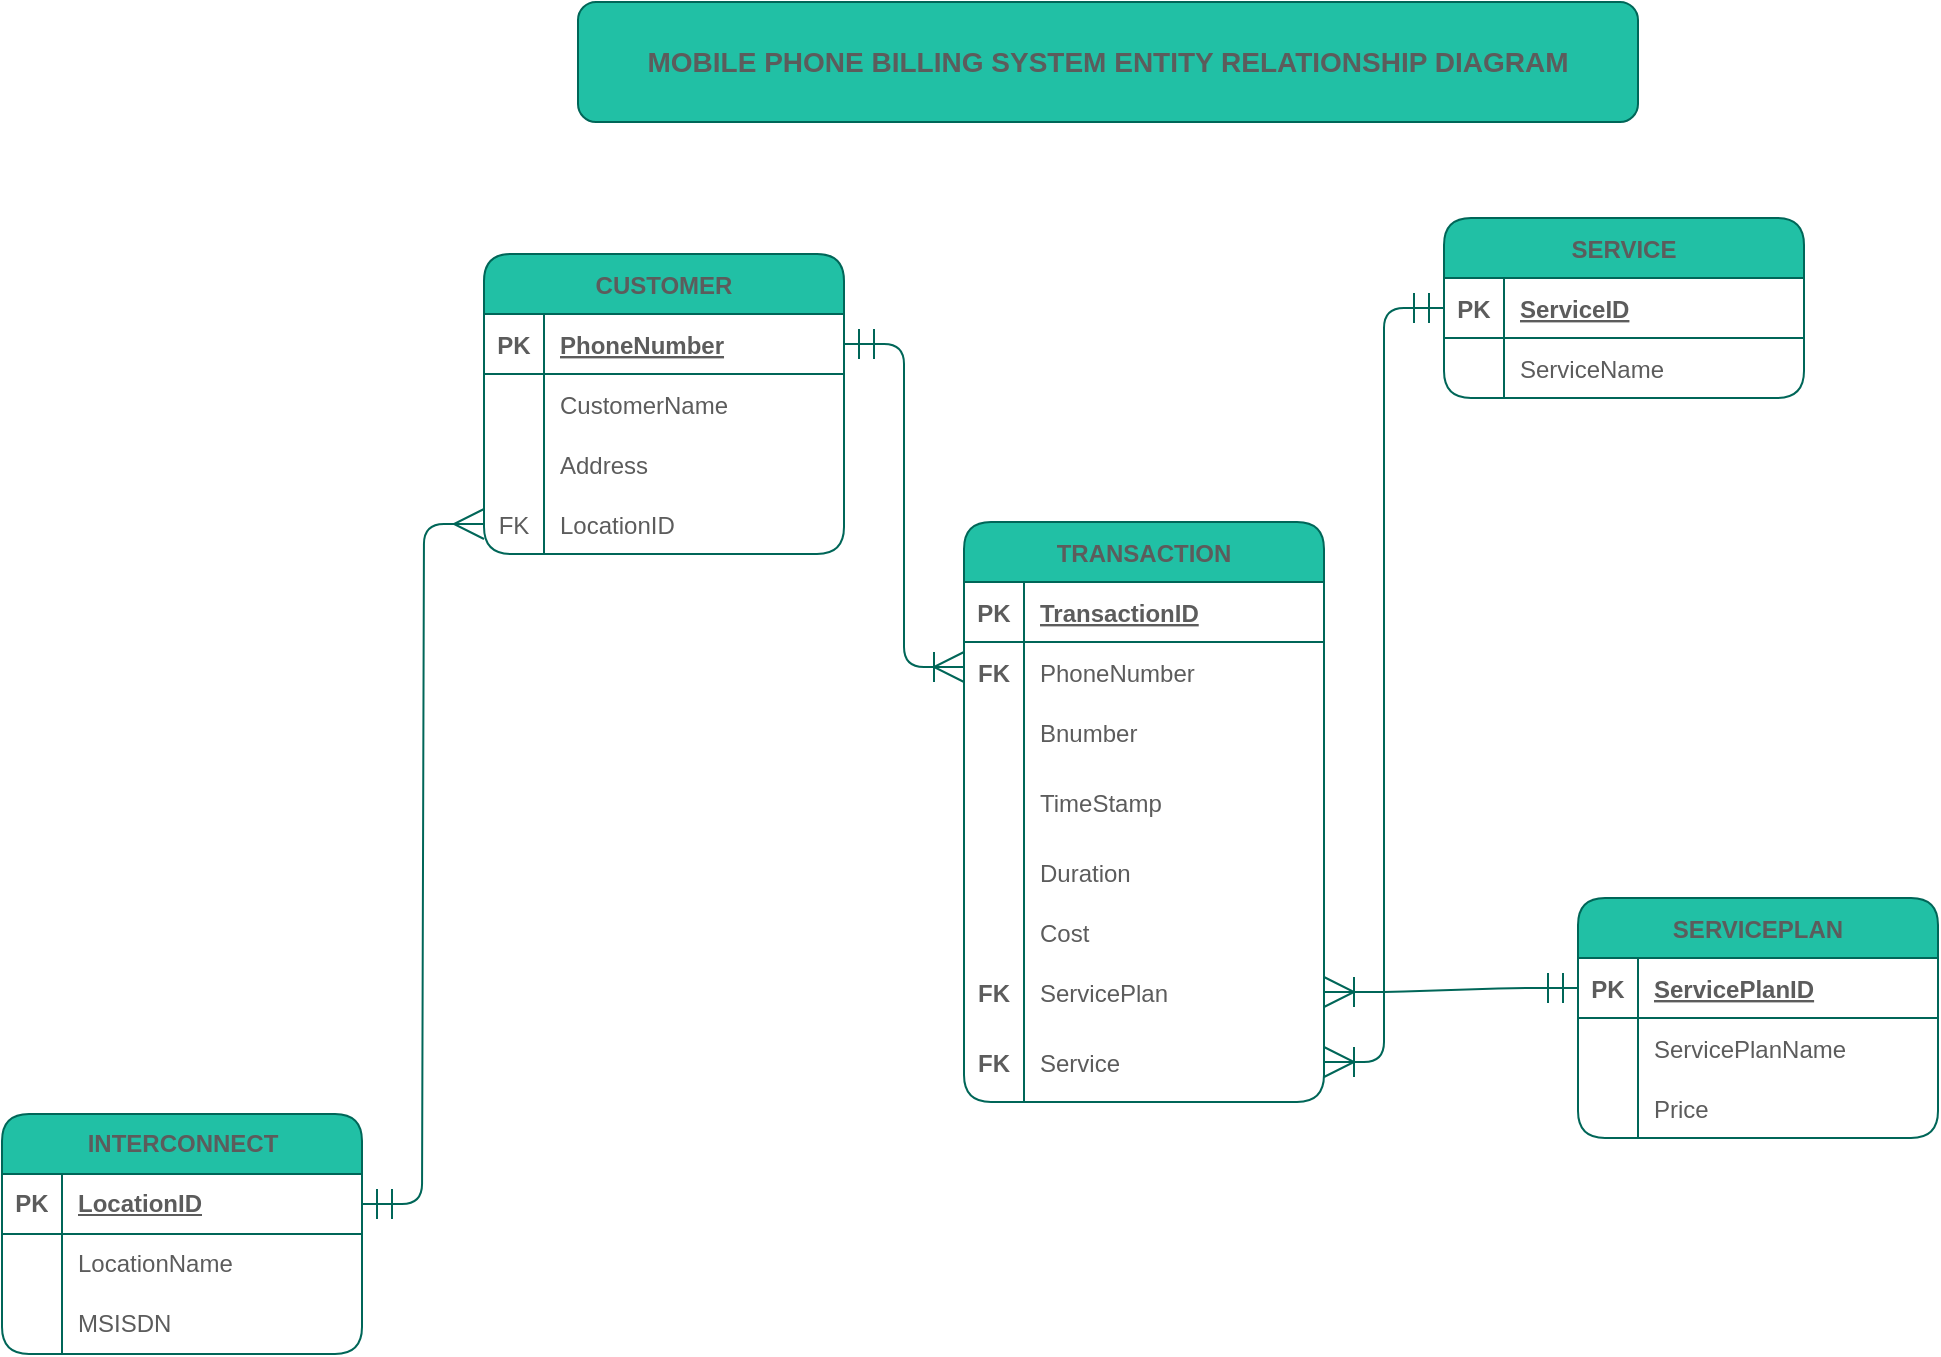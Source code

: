 <mxfile version="21.0.6" type="device"><diagram name="Page-1" id="w6PhxjQb2OpsFZM4Bt66"><mxGraphModel dx="1434" dy="707" grid="0" gridSize="10" guides="1" tooltips="1" connect="1" arrows="1" fold="1" page="1" pageScale="1" pageWidth="1169" pageHeight="827" background="none" math="0" shadow="0"><root><mxCell id="0"/><mxCell id="1" parent="0"/><mxCell id="4Uz60jRoDxkBStfQ8SY5-14" value="CUSTOMER" style="shape=table;startSize=30;container=1;collapsible=1;childLayout=tableLayout;fixedRows=1;rowLines=0;fontStyle=1;align=center;resizeLast=1;fillColor=#21C0A5;strokeColor=#006658;labelBackgroundColor=none;fontColor=#5C5C5C;rounded=1;" parent="1" vertex="1"><mxGeometry x="289" y="143" width="180" height="150" as="geometry"/></mxCell><mxCell id="4Uz60jRoDxkBStfQ8SY5-15" value="" style="shape=tableRow;horizontal=0;startSize=0;swimlaneHead=0;swimlaneBody=0;fillColor=none;collapsible=0;dropTarget=0;points=[[0,0.5],[1,0.5]];portConstraint=eastwest;top=0;left=0;right=0;bottom=1;labelBackgroundColor=none;strokeColor=#006658;fontColor=#5C5C5C;rounded=1;" parent="4Uz60jRoDxkBStfQ8SY5-14" vertex="1"><mxGeometry y="30" width="180" height="30" as="geometry"/></mxCell><mxCell id="4Uz60jRoDxkBStfQ8SY5-16" value="PK" style="shape=partialRectangle;connectable=0;fillColor=none;top=0;left=0;bottom=0;right=0;fontStyle=1;overflow=hidden;labelBackgroundColor=none;strokeColor=#006658;fontColor=#5C5C5C;rounded=1;" parent="4Uz60jRoDxkBStfQ8SY5-15" vertex="1"><mxGeometry width="30" height="30" as="geometry"><mxRectangle width="30" height="30" as="alternateBounds"/></mxGeometry></mxCell><mxCell id="4Uz60jRoDxkBStfQ8SY5-17" value="PhoneNumber" style="shape=partialRectangle;connectable=0;fillColor=none;top=0;left=0;bottom=0;right=0;align=left;spacingLeft=6;fontStyle=5;overflow=hidden;labelBackgroundColor=none;strokeColor=#006658;fontColor=#5C5C5C;rounded=1;" parent="4Uz60jRoDxkBStfQ8SY5-15" vertex="1"><mxGeometry x="30" width="150" height="30" as="geometry"><mxRectangle width="150" height="30" as="alternateBounds"/></mxGeometry></mxCell><mxCell id="4Uz60jRoDxkBStfQ8SY5-18" value="" style="shape=tableRow;horizontal=0;startSize=0;swimlaneHead=0;swimlaneBody=0;fillColor=none;collapsible=0;dropTarget=0;points=[[0,0.5],[1,0.5]];portConstraint=eastwest;top=0;left=0;right=0;bottom=0;labelBackgroundColor=none;strokeColor=#006658;fontColor=#5C5C5C;rounded=1;" parent="4Uz60jRoDxkBStfQ8SY5-14" vertex="1"><mxGeometry y="60" width="180" height="30" as="geometry"/></mxCell><mxCell id="4Uz60jRoDxkBStfQ8SY5-19" value="" style="shape=partialRectangle;connectable=0;fillColor=none;top=0;left=0;bottom=0;right=0;editable=1;overflow=hidden;labelBackgroundColor=none;strokeColor=#006658;fontColor=#5C5C5C;rounded=1;" parent="4Uz60jRoDxkBStfQ8SY5-18" vertex="1"><mxGeometry width="30" height="30" as="geometry"><mxRectangle width="30" height="30" as="alternateBounds"/></mxGeometry></mxCell><mxCell id="4Uz60jRoDxkBStfQ8SY5-20" value="CustomerName" style="shape=partialRectangle;connectable=0;fillColor=none;top=0;left=0;bottom=0;right=0;align=left;spacingLeft=6;overflow=hidden;labelBackgroundColor=none;strokeColor=#006658;fontColor=#5C5C5C;rounded=1;" parent="4Uz60jRoDxkBStfQ8SY5-18" vertex="1"><mxGeometry x="30" width="150" height="30" as="geometry"><mxRectangle width="150" height="30" as="alternateBounds"/></mxGeometry></mxCell><mxCell id="4Uz60jRoDxkBStfQ8SY5-21" value="" style="shape=tableRow;horizontal=0;startSize=0;swimlaneHead=0;swimlaneBody=0;fillColor=none;collapsible=0;dropTarget=0;points=[[0,0.5],[1,0.5]];portConstraint=eastwest;top=0;left=0;right=0;bottom=0;labelBackgroundColor=none;strokeColor=#006658;fontColor=#5C5C5C;rounded=1;" parent="4Uz60jRoDxkBStfQ8SY5-14" vertex="1"><mxGeometry y="90" width="180" height="30" as="geometry"/></mxCell><mxCell id="4Uz60jRoDxkBStfQ8SY5-22" value="" style="shape=partialRectangle;connectable=0;fillColor=none;top=0;left=0;bottom=0;right=0;editable=1;overflow=hidden;labelBackgroundColor=none;strokeColor=#006658;fontColor=#5C5C5C;rounded=1;" parent="4Uz60jRoDxkBStfQ8SY5-21" vertex="1"><mxGeometry width="30" height="30" as="geometry"><mxRectangle width="30" height="30" as="alternateBounds"/></mxGeometry></mxCell><mxCell id="4Uz60jRoDxkBStfQ8SY5-23" value="Address" style="shape=partialRectangle;connectable=0;fillColor=none;top=0;left=0;bottom=0;right=0;align=left;spacingLeft=6;overflow=hidden;labelBackgroundColor=none;strokeColor=#006658;fontColor=#5C5C5C;rounded=1;" parent="4Uz60jRoDxkBStfQ8SY5-21" vertex="1"><mxGeometry x="30" width="150" height="30" as="geometry"><mxRectangle width="150" height="30" as="alternateBounds"/></mxGeometry></mxCell><mxCell id="4Uz60jRoDxkBStfQ8SY5-24" value="" style="shape=tableRow;horizontal=0;startSize=0;swimlaneHead=0;swimlaneBody=0;fillColor=none;collapsible=0;dropTarget=0;points=[[0,0.5],[1,0.5]];portConstraint=eastwest;top=0;left=0;right=0;bottom=0;labelBackgroundColor=none;strokeColor=#006658;fontColor=#5C5C5C;rounded=1;" parent="4Uz60jRoDxkBStfQ8SY5-14" vertex="1"><mxGeometry y="120" width="180" height="30" as="geometry"/></mxCell><mxCell id="4Uz60jRoDxkBStfQ8SY5-25" value="FK" style="shape=partialRectangle;connectable=0;fillColor=none;top=0;left=0;bottom=0;right=0;editable=1;overflow=hidden;labelBackgroundColor=none;strokeColor=#006658;fontColor=#5C5C5C;rounded=1;" parent="4Uz60jRoDxkBStfQ8SY5-24" vertex="1"><mxGeometry width="30" height="30" as="geometry"><mxRectangle width="30" height="30" as="alternateBounds"/></mxGeometry></mxCell><mxCell id="4Uz60jRoDxkBStfQ8SY5-26" value="LocationID" style="shape=partialRectangle;connectable=0;fillColor=none;top=0;left=0;bottom=0;right=0;align=left;spacingLeft=6;overflow=hidden;labelBackgroundColor=none;strokeColor=#006658;fontColor=#5C5C5C;rounded=1;" parent="4Uz60jRoDxkBStfQ8SY5-24" vertex="1"><mxGeometry x="30" width="150" height="30" as="geometry"><mxRectangle width="150" height="30" as="alternateBounds"/></mxGeometry></mxCell><mxCell id="4Uz60jRoDxkBStfQ8SY5-27" value="TRANSACTION" style="shape=table;startSize=30;container=1;collapsible=1;childLayout=tableLayout;fixedRows=1;rowLines=0;fontStyle=1;align=center;resizeLast=1;fillColor=#21C0A5;strokeColor=#006658;labelBackgroundColor=none;fontColor=#5C5C5C;rounded=1;" parent="1" vertex="1"><mxGeometry x="529" y="277" width="180" height="290" as="geometry"/></mxCell><mxCell id="4Uz60jRoDxkBStfQ8SY5-28" value="" style="shape=tableRow;horizontal=0;startSize=0;swimlaneHead=0;swimlaneBody=0;fillColor=none;collapsible=0;dropTarget=0;points=[[0,0.5],[1,0.5]];portConstraint=eastwest;top=0;left=0;right=0;bottom=1;labelBackgroundColor=none;strokeColor=#006658;fontColor=#5C5C5C;rounded=1;" parent="4Uz60jRoDxkBStfQ8SY5-27" vertex="1"><mxGeometry y="30" width="180" height="30" as="geometry"/></mxCell><mxCell id="4Uz60jRoDxkBStfQ8SY5-29" value="PK" style="shape=partialRectangle;connectable=0;fillColor=none;top=0;left=0;bottom=0;right=0;fontStyle=1;overflow=hidden;labelBackgroundColor=none;strokeColor=#006658;fontColor=#5C5C5C;rounded=1;" parent="4Uz60jRoDxkBStfQ8SY5-28" vertex="1"><mxGeometry width="30" height="30" as="geometry"><mxRectangle width="30" height="30" as="alternateBounds"/></mxGeometry></mxCell><mxCell id="4Uz60jRoDxkBStfQ8SY5-30" value="TransactionID" style="shape=partialRectangle;connectable=0;fillColor=none;top=0;left=0;bottom=0;right=0;align=left;spacingLeft=6;fontStyle=5;overflow=hidden;labelBackgroundColor=none;strokeColor=#006658;fontColor=#5C5C5C;rounded=1;" parent="4Uz60jRoDxkBStfQ8SY5-28" vertex="1"><mxGeometry x="30" width="150" height="30" as="geometry"><mxRectangle width="150" height="30" as="alternateBounds"/></mxGeometry></mxCell><mxCell id="4Uz60jRoDxkBStfQ8SY5-31" value="" style="shape=tableRow;horizontal=0;startSize=0;swimlaneHead=0;swimlaneBody=0;fillColor=none;collapsible=0;dropTarget=0;points=[[0,0.5],[1,0.5]];portConstraint=eastwest;top=0;left=0;right=0;bottom=0;labelBackgroundColor=none;strokeColor=#006658;fontColor=#5C5C5C;rounded=1;" parent="4Uz60jRoDxkBStfQ8SY5-27" vertex="1"><mxGeometry y="60" width="180" height="30" as="geometry"/></mxCell><mxCell id="4Uz60jRoDxkBStfQ8SY5-32" value="FK" style="shape=partialRectangle;connectable=0;fillColor=none;top=0;left=0;bottom=0;right=0;editable=1;overflow=hidden;fontStyle=1;labelBackgroundColor=none;strokeColor=#006658;fontColor=#5C5C5C;rounded=1;" parent="4Uz60jRoDxkBStfQ8SY5-31" vertex="1"><mxGeometry width="30" height="30" as="geometry"><mxRectangle width="30" height="30" as="alternateBounds"/></mxGeometry></mxCell><mxCell id="4Uz60jRoDxkBStfQ8SY5-33" value="PhoneNumber" style="shape=partialRectangle;connectable=0;fillColor=none;top=0;left=0;bottom=0;right=0;align=left;spacingLeft=6;overflow=hidden;labelBackgroundColor=none;strokeColor=#006658;fontColor=#5C5C5C;rounded=1;" parent="4Uz60jRoDxkBStfQ8SY5-31" vertex="1"><mxGeometry x="30" width="150" height="30" as="geometry"><mxRectangle width="150" height="30" as="alternateBounds"/></mxGeometry></mxCell><mxCell id="4Uz60jRoDxkBStfQ8SY5-34" value="" style="shape=tableRow;horizontal=0;startSize=0;swimlaneHead=0;swimlaneBody=0;fillColor=none;collapsible=0;dropTarget=0;points=[[0,0.5],[1,0.5]];portConstraint=eastwest;top=0;left=0;right=0;bottom=0;labelBackgroundColor=none;strokeColor=#006658;fontColor=#5C5C5C;rounded=1;" parent="4Uz60jRoDxkBStfQ8SY5-27" vertex="1"><mxGeometry y="90" width="180" height="30" as="geometry"/></mxCell><mxCell id="4Uz60jRoDxkBStfQ8SY5-35" value="" style="shape=partialRectangle;connectable=0;fillColor=none;top=0;left=0;bottom=0;right=0;editable=1;overflow=hidden;labelBackgroundColor=none;strokeColor=#006658;fontColor=#5C5C5C;rounded=1;" parent="4Uz60jRoDxkBStfQ8SY5-34" vertex="1"><mxGeometry width="30" height="30" as="geometry"><mxRectangle width="30" height="30" as="alternateBounds"/></mxGeometry></mxCell><mxCell id="4Uz60jRoDxkBStfQ8SY5-36" value="Bnumber" style="shape=partialRectangle;connectable=0;fillColor=none;top=0;left=0;bottom=0;right=0;align=left;spacingLeft=6;overflow=hidden;labelBackgroundColor=none;strokeColor=#006658;fontColor=#5C5C5C;rounded=1;" parent="4Uz60jRoDxkBStfQ8SY5-34" vertex="1"><mxGeometry x="30" width="150" height="30" as="geometry"><mxRectangle width="150" height="30" as="alternateBounds"/></mxGeometry></mxCell><mxCell id="4Uz60jRoDxkBStfQ8SY5-37" value="" style="shape=tableRow;horizontal=0;startSize=0;swimlaneHead=0;swimlaneBody=0;fillColor=none;collapsible=0;dropTarget=0;points=[[0,0.5],[1,0.5]];portConstraint=eastwest;top=0;left=0;right=0;bottom=0;labelBackgroundColor=none;strokeColor=#006658;fontColor=#5C5C5C;rounded=1;" parent="4Uz60jRoDxkBStfQ8SY5-27" vertex="1"><mxGeometry y="120" width="180" height="40" as="geometry"/></mxCell><mxCell id="4Uz60jRoDxkBStfQ8SY5-38" value="" style="shape=partialRectangle;connectable=0;fillColor=none;top=0;left=0;bottom=0;right=0;editable=1;overflow=hidden;labelBackgroundColor=none;strokeColor=#006658;fontColor=#5C5C5C;rounded=1;" parent="4Uz60jRoDxkBStfQ8SY5-37" vertex="1"><mxGeometry width="30" height="40" as="geometry"><mxRectangle width="30" height="40" as="alternateBounds"/></mxGeometry></mxCell><mxCell id="4Uz60jRoDxkBStfQ8SY5-39" value="TimeStamp" style="shape=partialRectangle;connectable=0;fillColor=none;top=0;left=0;bottom=0;right=0;align=left;spacingLeft=6;overflow=hidden;labelBackgroundColor=none;strokeColor=#006658;fontColor=#5C5C5C;rounded=1;" parent="4Uz60jRoDxkBStfQ8SY5-37" vertex="1"><mxGeometry x="30" width="150" height="40" as="geometry"><mxRectangle width="150" height="40" as="alternateBounds"/></mxGeometry></mxCell><mxCell id="4Uz60jRoDxkBStfQ8SY5-40" value="" style="shape=tableRow;horizontal=0;startSize=0;swimlaneHead=0;swimlaneBody=0;fillColor=none;collapsible=0;dropTarget=0;points=[[0,0.5],[1,0.5]];portConstraint=eastwest;top=0;left=0;right=0;bottom=0;labelBackgroundColor=none;strokeColor=#006658;fontColor=#5C5C5C;rounded=1;" parent="4Uz60jRoDxkBStfQ8SY5-27" vertex="1"><mxGeometry y="160" width="180" height="30" as="geometry"/></mxCell><mxCell id="4Uz60jRoDxkBStfQ8SY5-41" value="" style="shape=partialRectangle;connectable=0;fillColor=none;top=0;left=0;bottom=0;right=0;editable=1;overflow=hidden;labelBackgroundColor=none;strokeColor=#006658;fontColor=#5C5C5C;rounded=1;" parent="4Uz60jRoDxkBStfQ8SY5-40" vertex="1"><mxGeometry width="30" height="30" as="geometry"><mxRectangle width="30" height="30" as="alternateBounds"/></mxGeometry></mxCell><mxCell id="4Uz60jRoDxkBStfQ8SY5-42" value="Duration" style="shape=partialRectangle;connectable=0;fillColor=none;top=0;left=0;bottom=0;right=0;align=left;spacingLeft=6;overflow=hidden;labelBackgroundColor=none;strokeColor=#006658;fontColor=#5C5C5C;rounded=1;" parent="4Uz60jRoDxkBStfQ8SY5-40" vertex="1"><mxGeometry x="30" width="150" height="30" as="geometry"><mxRectangle width="150" height="30" as="alternateBounds"/></mxGeometry></mxCell><mxCell id="4Uz60jRoDxkBStfQ8SY5-43" value="" style="shape=tableRow;horizontal=0;startSize=0;swimlaneHead=0;swimlaneBody=0;fillColor=none;collapsible=0;dropTarget=0;points=[[0,0.5],[1,0.5]];portConstraint=eastwest;top=0;left=0;right=0;bottom=0;labelBackgroundColor=none;strokeColor=#006658;fontColor=#5C5C5C;rounded=1;" parent="4Uz60jRoDxkBStfQ8SY5-27" vertex="1"><mxGeometry y="190" width="180" height="30" as="geometry"/></mxCell><mxCell id="4Uz60jRoDxkBStfQ8SY5-44" value="" style="shape=partialRectangle;connectable=0;fillColor=none;top=0;left=0;bottom=0;right=0;editable=1;overflow=hidden;labelBackgroundColor=none;strokeColor=#006658;fontColor=#5C5C5C;rounded=1;" parent="4Uz60jRoDxkBStfQ8SY5-43" vertex="1"><mxGeometry width="30" height="30" as="geometry"><mxRectangle width="30" height="30" as="alternateBounds"/></mxGeometry></mxCell><mxCell id="4Uz60jRoDxkBStfQ8SY5-45" value="Cost" style="shape=partialRectangle;connectable=0;fillColor=none;top=0;left=0;bottom=0;right=0;align=left;spacingLeft=6;overflow=hidden;labelBackgroundColor=none;strokeColor=#006658;fontColor=#5C5C5C;rounded=1;" parent="4Uz60jRoDxkBStfQ8SY5-43" vertex="1"><mxGeometry x="30" width="150" height="30" as="geometry"><mxRectangle width="150" height="30" as="alternateBounds"/></mxGeometry></mxCell><mxCell id="4Uz60jRoDxkBStfQ8SY5-46" value="" style="shape=tableRow;horizontal=0;startSize=0;swimlaneHead=0;swimlaneBody=0;fillColor=none;collapsible=0;dropTarget=0;points=[[0,0.5],[1,0.5]];portConstraint=eastwest;top=0;left=0;right=0;bottom=0;labelBackgroundColor=none;strokeColor=#006658;fontColor=#5C5C5C;rounded=1;" parent="4Uz60jRoDxkBStfQ8SY5-27" vertex="1"><mxGeometry y="220" width="180" height="30" as="geometry"/></mxCell><mxCell id="4Uz60jRoDxkBStfQ8SY5-47" value="FK" style="shape=partialRectangle;connectable=0;fillColor=none;top=0;left=0;bottom=0;right=0;editable=1;overflow=hidden;fontStyle=1;labelBackgroundColor=none;strokeColor=#006658;fontColor=#5C5C5C;rounded=1;" parent="4Uz60jRoDxkBStfQ8SY5-46" vertex="1"><mxGeometry width="30" height="30" as="geometry"><mxRectangle width="30" height="30" as="alternateBounds"/></mxGeometry></mxCell><mxCell id="4Uz60jRoDxkBStfQ8SY5-48" value="ServicePlan" style="shape=partialRectangle;connectable=0;fillColor=none;top=0;left=0;bottom=0;right=0;align=left;spacingLeft=6;overflow=hidden;labelBackgroundColor=none;strokeColor=#006658;fontColor=#5C5C5C;rounded=1;" parent="4Uz60jRoDxkBStfQ8SY5-46" vertex="1"><mxGeometry x="30" width="150" height="30" as="geometry"><mxRectangle width="150" height="30" as="alternateBounds"/></mxGeometry></mxCell><mxCell id="4Uz60jRoDxkBStfQ8SY5-136" value="" style="shape=tableRow;horizontal=0;startSize=0;swimlaneHead=0;swimlaneBody=0;fillColor=none;collapsible=0;dropTarget=0;points=[[0,0.5],[1,0.5]];portConstraint=eastwest;top=0;left=0;right=0;bottom=0;labelBackgroundColor=none;strokeColor=#006658;fontColor=#5C5C5C;rounded=1;" parent="4Uz60jRoDxkBStfQ8SY5-27" vertex="1"><mxGeometry y="250" width="180" height="40" as="geometry"/></mxCell><mxCell id="4Uz60jRoDxkBStfQ8SY5-137" value="FK" style="shape=partialRectangle;connectable=0;fillColor=none;top=0;left=0;bottom=0;right=0;editable=1;overflow=hidden;fontStyle=1;labelBackgroundColor=none;strokeColor=#006658;fontColor=#5C5C5C;rounded=1;" parent="4Uz60jRoDxkBStfQ8SY5-136" vertex="1"><mxGeometry width="30" height="40" as="geometry"><mxRectangle width="30" height="40" as="alternateBounds"/></mxGeometry></mxCell><mxCell id="4Uz60jRoDxkBStfQ8SY5-138" value="Service" style="shape=partialRectangle;connectable=0;fillColor=none;top=0;left=0;bottom=0;right=0;align=left;spacingLeft=6;overflow=hidden;labelBackgroundColor=none;strokeColor=#006658;fontColor=#5C5C5C;rounded=1;" parent="4Uz60jRoDxkBStfQ8SY5-136" vertex="1"><mxGeometry x="30" width="150" height="40" as="geometry"><mxRectangle width="150" height="40" as="alternateBounds"/></mxGeometry></mxCell><mxCell id="4Uz60jRoDxkBStfQ8SY5-88" value="SERVICE" style="shape=table;startSize=30;container=1;collapsible=1;childLayout=tableLayout;fixedRows=1;rowLines=0;fontStyle=1;align=center;resizeLast=1;strokeColor=#006658;fillColor=#21C0A5;labelBackgroundColor=none;fontColor=#5C5C5C;rounded=1;" parent="1" vertex="1"><mxGeometry x="769" y="125" width="180" height="90" as="geometry"/></mxCell><mxCell id="4Uz60jRoDxkBStfQ8SY5-89" value="" style="shape=tableRow;horizontal=0;startSize=0;swimlaneHead=0;swimlaneBody=0;fillColor=none;collapsible=0;dropTarget=0;points=[[0,0.5],[1,0.5]];portConstraint=eastwest;top=0;left=0;right=0;bottom=1;strokeColor=#006658;labelBackgroundColor=none;fontColor=#5C5C5C;rounded=1;" parent="4Uz60jRoDxkBStfQ8SY5-88" vertex="1"><mxGeometry y="30" width="180" height="30" as="geometry"/></mxCell><mxCell id="4Uz60jRoDxkBStfQ8SY5-90" value="PK" style="shape=partialRectangle;connectable=0;fillColor=none;top=0;left=0;bottom=0;right=0;fontStyle=1;overflow=hidden;strokeColor=#006658;labelBackgroundColor=none;fontColor=#5C5C5C;rounded=1;" parent="4Uz60jRoDxkBStfQ8SY5-89" vertex="1"><mxGeometry width="30" height="30" as="geometry"><mxRectangle width="30" height="30" as="alternateBounds"/></mxGeometry></mxCell><mxCell id="4Uz60jRoDxkBStfQ8SY5-91" value="ServiceID" style="shape=partialRectangle;connectable=0;fillColor=none;top=0;left=0;bottom=0;right=0;align=left;spacingLeft=6;fontStyle=5;overflow=hidden;strokeColor=#006658;labelBackgroundColor=none;fontColor=#5C5C5C;rounded=1;" parent="4Uz60jRoDxkBStfQ8SY5-89" vertex="1"><mxGeometry x="30" width="150" height="30" as="geometry"><mxRectangle width="150" height="30" as="alternateBounds"/></mxGeometry></mxCell><mxCell id="4Uz60jRoDxkBStfQ8SY5-92" value="" style="shape=tableRow;horizontal=0;startSize=0;swimlaneHead=0;swimlaneBody=0;fillColor=none;collapsible=0;dropTarget=0;points=[[0,0.5],[1,0.5]];portConstraint=eastwest;top=0;left=0;right=0;bottom=0;strokeColor=#006658;labelBackgroundColor=none;fontColor=#5C5C5C;rounded=1;" parent="4Uz60jRoDxkBStfQ8SY5-88" vertex="1"><mxGeometry y="60" width="180" height="30" as="geometry"/></mxCell><mxCell id="4Uz60jRoDxkBStfQ8SY5-93" value="" style="shape=partialRectangle;connectable=0;fillColor=none;top=0;left=0;bottom=0;right=0;editable=1;overflow=hidden;strokeColor=#006658;labelBackgroundColor=none;fontColor=#5C5C5C;rounded=1;" parent="4Uz60jRoDxkBStfQ8SY5-92" vertex="1"><mxGeometry width="30" height="30" as="geometry"><mxRectangle width="30" height="30" as="alternateBounds"/></mxGeometry></mxCell><mxCell id="4Uz60jRoDxkBStfQ8SY5-94" value="ServiceName" style="shape=partialRectangle;connectable=0;fillColor=none;top=0;left=0;bottom=0;right=0;align=left;spacingLeft=6;overflow=hidden;strokeColor=#006658;labelBackgroundColor=none;fontColor=#5C5C5C;rounded=1;" parent="4Uz60jRoDxkBStfQ8SY5-92" vertex="1"><mxGeometry x="30" width="150" height="30" as="geometry"><mxRectangle width="150" height="30" as="alternateBounds"/></mxGeometry></mxCell><mxCell id="4Uz60jRoDxkBStfQ8SY5-101" value="SERVICEPLAN" style="shape=table;startSize=30;container=1;collapsible=1;childLayout=tableLayout;fixedRows=1;rowLines=0;fontStyle=1;align=center;resizeLast=1;strokeColor=#006658;fillColor=#21C0A5;labelBackgroundColor=none;fontColor=#5C5C5C;rounded=1;" parent="1" vertex="1"><mxGeometry x="836" y="465" width="180" height="120" as="geometry"/></mxCell><mxCell id="4Uz60jRoDxkBStfQ8SY5-102" value="" style="shape=tableRow;horizontal=0;startSize=0;swimlaneHead=0;swimlaneBody=0;fillColor=none;collapsible=0;dropTarget=0;points=[[0,0.5],[1,0.5]];portConstraint=eastwest;top=0;left=0;right=0;bottom=1;strokeColor=#006658;labelBackgroundColor=none;fontColor=#5C5C5C;rounded=1;" parent="4Uz60jRoDxkBStfQ8SY5-101" vertex="1"><mxGeometry y="30" width="180" height="30" as="geometry"/></mxCell><mxCell id="4Uz60jRoDxkBStfQ8SY5-103" value="PK" style="shape=partialRectangle;connectable=0;fillColor=none;top=0;left=0;bottom=0;right=0;fontStyle=1;overflow=hidden;strokeColor=#006658;labelBackgroundColor=none;fontColor=#5C5C5C;rounded=1;" parent="4Uz60jRoDxkBStfQ8SY5-102" vertex="1"><mxGeometry width="30" height="30" as="geometry"><mxRectangle width="30" height="30" as="alternateBounds"/></mxGeometry></mxCell><mxCell id="4Uz60jRoDxkBStfQ8SY5-104" value="ServicePlanID" style="shape=partialRectangle;connectable=0;fillColor=none;top=0;left=0;bottom=0;right=0;align=left;spacingLeft=6;fontStyle=5;overflow=hidden;strokeColor=#006658;labelBackgroundColor=none;fontColor=#5C5C5C;rounded=1;" parent="4Uz60jRoDxkBStfQ8SY5-102" vertex="1"><mxGeometry x="30" width="150" height="30" as="geometry"><mxRectangle width="150" height="30" as="alternateBounds"/></mxGeometry></mxCell><mxCell id="4Uz60jRoDxkBStfQ8SY5-105" value="" style="shape=tableRow;horizontal=0;startSize=0;swimlaneHead=0;swimlaneBody=0;fillColor=none;collapsible=0;dropTarget=0;points=[[0,0.5],[1,0.5]];portConstraint=eastwest;top=0;left=0;right=0;bottom=0;strokeColor=#006658;labelBackgroundColor=none;fontColor=#5C5C5C;rounded=1;" parent="4Uz60jRoDxkBStfQ8SY5-101" vertex="1"><mxGeometry y="60" width="180" height="30" as="geometry"/></mxCell><mxCell id="4Uz60jRoDxkBStfQ8SY5-106" value="" style="shape=partialRectangle;connectable=0;fillColor=none;top=0;left=0;bottom=0;right=0;editable=1;overflow=hidden;strokeColor=#006658;labelBackgroundColor=none;fontColor=#5C5C5C;rounded=1;" parent="4Uz60jRoDxkBStfQ8SY5-105" vertex="1"><mxGeometry width="30" height="30" as="geometry"><mxRectangle width="30" height="30" as="alternateBounds"/></mxGeometry></mxCell><mxCell id="4Uz60jRoDxkBStfQ8SY5-107" value="ServicePlanName" style="shape=partialRectangle;connectable=0;fillColor=none;top=0;left=0;bottom=0;right=0;align=left;spacingLeft=6;overflow=hidden;strokeColor=#006658;labelBackgroundColor=none;fontColor=#5C5C5C;rounded=1;" parent="4Uz60jRoDxkBStfQ8SY5-105" vertex="1"><mxGeometry x="30" width="150" height="30" as="geometry"><mxRectangle width="150" height="30" as="alternateBounds"/></mxGeometry></mxCell><mxCell id="4Uz60jRoDxkBStfQ8SY5-108" value="" style="shape=tableRow;horizontal=0;startSize=0;swimlaneHead=0;swimlaneBody=0;fillColor=none;collapsible=0;dropTarget=0;points=[[0,0.5],[1,0.5]];portConstraint=eastwest;top=0;left=0;right=0;bottom=0;strokeColor=#006658;labelBackgroundColor=none;fontColor=#5C5C5C;rounded=1;" parent="4Uz60jRoDxkBStfQ8SY5-101" vertex="1"><mxGeometry y="90" width="180" height="30" as="geometry"/></mxCell><mxCell id="4Uz60jRoDxkBStfQ8SY5-109" value="" style="shape=partialRectangle;connectable=0;fillColor=none;top=0;left=0;bottom=0;right=0;editable=1;overflow=hidden;strokeColor=#006658;labelBackgroundColor=none;fontColor=#5C5C5C;rounded=1;" parent="4Uz60jRoDxkBStfQ8SY5-108" vertex="1"><mxGeometry width="30" height="30" as="geometry"><mxRectangle width="30" height="30" as="alternateBounds"/></mxGeometry></mxCell><mxCell id="4Uz60jRoDxkBStfQ8SY5-110" value="Price" style="shape=partialRectangle;connectable=0;fillColor=none;top=0;left=0;bottom=0;right=0;align=left;spacingLeft=6;overflow=hidden;strokeColor=#006658;labelBackgroundColor=none;fontColor=#5C5C5C;rounded=1;" parent="4Uz60jRoDxkBStfQ8SY5-108" vertex="1"><mxGeometry x="30" width="150" height="30" as="geometry"><mxRectangle width="150" height="30" as="alternateBounds"/></mxGeometry></mxCell><mxCell id="4Uz60jRoDxkBStfQ8SY5-141" value="" style="edgeStyle=entityRelationEdgeStyle;fontSize=12;html=1;endArrow=ERoneToMany;startArrow=ERmandOne;rounded=1;endSize=13;startSize=13;exitX=1;exitY=0.5;exitDx=0;exitDy=0;entryX=0;entryY=0.25;entryDx=0;entryDy=0;endFill=0;labelBackgroundColor=none;strokeColor=#006658;fontColor=default;" parent="1" source="4Uz60jRoDxkBStfQ8SY5-15" target="4Uz60jRoDxkBStfQ8SY5-27" edge="1"><mxGeometry width="100" height="100" relative="1" as="geometry"><mxPoint x="250" y="240" as="sourcePoint"/><mxPoint x="350" y="140" as="targetPoint"/></mxGeometry></mxCell><mxCell id="4Uz60jRoDxkBStfQ8SY5-142" value="" style="edgeStyle=entityRelationEdgeStyle;fontSize=12;html=1;endArrow=ERoneToMany;startArrow=ERmandOne;rounded=1;endSize=13;startSize=13;startFill=0;endFill=0;labelBackgroundColor=none;strokeColor=#006658;fontColor=default;" parent="1" source="4Uz60jRoDxkBStfQ8SY5-89" target="4Uz60jRoDxkBStfQ8SY5-136" edge="1"><mxGeometry width="100" height="100" relative="1" as="geometry"><mxPoint x="570" y="95" as="sourcePoint"/><mxPoint x="540" y="488" as="targetPoint"/></mxGeometry></mxCell><mxCell id="4Uz60jRoDxkBStfQ8SY5-143" value="" style="edgeStyle=entityRelationEdgeStyle;fontSize=12;html=1;endArrow=ERmandOne;endFill=0;rounded=1;startSize=13;endSize=13;exitX=1;exitY=0.5;exitDx=0;exitDy=0;entryX=0;entryY=0.5;entryDx=0;entryDy=0;strokeWidth=1;startArrow=ERoneToMany;startFill=0;labelBackgroundColor=none;strokeColor=#006658;fontColor=default;" parent="1" source="4Uz60jRoDxkBStfQ8SY5-46" target="4Uz60jRoDxkBStfQ8SY5-102" edge="1"><mxGeometry width="100" height="100" relative="1" as="geometry"><mxPoint x="470" y="560" as="sourcePoint"/><mxPoint x="570" y="460" as="targetPoint"/></mxGeometry></mxCell><mxCell id="i1olr4grP78fTM-VmbuZ-1" value="INTERCONNECT" style="shape=table;startSize=30;container=1;collapsible=1;childLayout=tableLayout;fixedRows=1;rowLines=0;fontStyle=1;align=center;resizeLast=1;html=1;fillColor=#21C0A5;strokeColor=#006658;labelBackgroundColor=none;fontColor=#5C5C5C;rounded=1;" parent="1" vertex="1"><mxGeometry x="48" y="573" width="180" height="120" as="geometry"/></mxCell><mxCell id="i1olr4grP78fTM-VmbuZ-2" value="" style="shape=tableRow;horizontal=0;startSize=0;swimlaneHead=0;swimlaneBody=0;fillColor=none;collapsible=0;dropTarget=0;points=[[0,0.5],[1,0.5]];portConstraint=eastwest;top=0;left=0;right=0;bottom=1;labelBackgroundColor=none;strokeColor=#006658;fontColor=#5C5C5C;rounded=1;" parent="i1olr4grP78fTM-VmbuZ-1" vertex="1"><mxGeometry y="30" width="180" height="30" as="geometry"/></mxCell><mxCell id="i1olr4grP78fTM-VmbuZ-3" value="PK" style="shape=partialRectangle;connectable=0;fillColor=none;top=0;left=0;bottom=0;right=0;fontStyle=1;overflow=hidden;whiteSpace=wrap;html=1;labelBackgroundColor=none;strokeColor=#006658;fontColor=#5C5C5C;rounded=1;" parent="i1olr4grP78fTM-VmbuZ-2" vertex="1"><mxGeometry width="30" height="30" as="geometry"><mxRectangle width="30" height="30" as="alternateBounds"/></mxGeometry></mxCell><mxCell id="i1olr4grP78fTM-VmbuZ-4" value="LocationID" style="shape=partialRectangle;connectable=0;fillColor=none;top=0;left=0;bottom=0;right=0;align=left;spacingLeft=6;fontStyle=5;overflow=hidden;whiteSpace=wrap;html=1;labelBackgroundColor=none;strokeColor=#006658;fontColor=#5C5C5C;rounded=1;" parent="i1olr4grP78fTM-VmbuZ-2" vertex="1"><mxGeometry x="30" width="150" height="30" as="geometry"><mxRectangle width="150" height="30" as="alternateBounds"/></mxGeometry></mxCell><mxCell id="i1olr4grP78fTM-VmbuZ-5" value="" style="shape=tableRow;horizontal=0;startSize=0;swimlaneHead=0;swimlaneBody=0;fillColor=none;collapsible=0;dropTarget=0;points=[[0,0.5],[1,0.5]];portConstraint=eastwest;top=0;left=0;right=0;bottom=0;labelBackgroundColor=none;strokeColor=#006658;fontColor=#5C5C5C;rounded=1;" parent="i1olr4grP78fTM-VmbuZ-1" vertex="1"><mxGeometry y="60" width="180" height="30" as="geometry"/></mxCell><mxCell id="i1olr4grP78fTM-VmbuZ-6" value="" style="shape=partialRectangle;connectable=0;fillColor=none;top=0;left=0;bottom=0;right=0;editable=1;overflow=hidden;whiteSpace=wrap;html=1;labelBackgroundColor=none;strokeColor=#006658;fontColor=#5C5C5C;rounded=1;" parent="i1olr4grP78fTM-VmbuZ-5" vertex="1"><mxGeometry width="30" height="30" as="geometry"><mxRectangle width="30" height="30" as="alternateBounds"/></mxGeometry></mxCell><mxCell id="i1olr4grP78fTM-VmbuZ-7" value="LocationName" style="shape=partialRectangle;connectable=0;fillColor=none;top=0;left=0;bottom=0;right=0;align=left;spacingLeft=6;overflow=hidden;whiteSpace=wrap;html=1;labelBackgroundColor=none;strokeColor=#006658;fontColor=#5C5C5C;rounded=1;" parent="i1olr4grP78fTM-VmbuZ-5" vertex="1"><mxGeometry x="30" width="150" height="30" as="geometry"><mxRectangle width="150" height="30" as="alternateBounds"/></mxGeometry></mxCell><mxCell id="i1olr4grP78fTM-VmbuZ-8" value="" style="shape=tableRow;horizontal=0;startSize=0;swimlaneHead=0;swimlaneBody=0;fillColor=none;collapsible=0;dropTarget=0;points=[[0,0.5],[1,0.5]];portConstraint=eastwest;top=0;left=0;right=0;bottom=0;labelBackgroundColor=none;strokeColor=#006658;fontColor=#5C5C5C;rounded=1;" parent="i1olr4grP78fTM-VmbuZ-1" vertex="1"><mxGeometry y="90" width="180" height="30" as="geometry"/></mxCell><mxCell id="i1olr4grP78fTM-VmbuZ-9" value="" style="shape=partialRectangle;connectable=0;fillColor=none;top=0;left=0;bottom=0;right=0;editable=1;overflow=hidden;whiteSpace=wrap;html=1;labelBackgroundColor=none;strokeColor=#006658;fontColor=#5C5C5C;rounded=1;" parent="i1olr4grP78fTM-VmbuZ-8" vertex="1"><mxGeometry width="30" height="30" as="geometry"><mxRectangle width="30" height="30" as="alternateBounds"/></mxGeometry></mxCell><mxCell id="i1olr4grP78fTM-VmbuZ-10" value="MSISDN" style="shape=partialRectangle;connectable=0;fillColor=none;top=0;left=0;bottom=0;right=0;align=left;spacingLeft=6;overflow=hidden;whiteSpace=wrap;html=1;labelBackgroundColor=none;strokeColor=#006658;fontColor=#5C5C5C;rounded=1;" parent="i1olr4grP78fTM-VmbuZ-8" vertex="1"><mxGeometry x="30" width="150" height="30" as="geometry"><mxRectangle width="150" height="30" as="alternateBounds"/></mxGeometry></mxCell><mxCell id="Y4vfZMcYNeSzBcLE_Q_U-1" value="&lt;b&gt;&lt;font style=&quot;font-size: 14px;&quot;&gt;MOBILE PHONE BILLING SYSTEM&amp;nbsp;&lt;/font&gt;&lt;/b&gt;&lt;b style=&quot;border-color: var(--border-color);&quot;&gt;&lt;font style=&quot;border-color: var(--border-color); font-size: 14px;&quot;&gt;ENTITY RELATIONSHIP DIAGRAM&lt;/font&gt;&lt;/b&gt;" style="rounded=1;whiteSpace=wrap;html=1;labelBackgroundColor=none;fillColor=#21C0A5;strokeColor=#006658;fontColor=#5C5C5C;" parent="1" vertex="1"><mxGeometry x="336" y="17" width="530" height="60" as="geometry"/></mxCell><mxCell id="Y4vfZMcYNeSzBcLE_Q_U-2" value="" style="edgeStyle=entityRelationEdgeStyle;fontSize=12;html=1;endArrow=ERmany;endFill=0;rounded=1;entryX=0;entryY=0.5;entryDx=0;entryDy=0;exitX=1;exitY=0.5;exitDx=0;exitDy=0;startArrow=ERmandOne;startFill=0;endSize=13;strokeWidth=1;startSize=13;labelBackgroundColor=none;strokeColor=#006658;fontColor=default;" parent="1" source="i1olr4grP78fTM-VmbuZ-2" target="4Uz60jRoDxkBStfQ8SY5-24" edge="1"><mxGeometry width="100" height="100" relative="1" as="geometry"><mxPoint x="-12" y="595" as="sourcePoint"/><mxPoint x="-30" y="312" as="targetPoint"/></mxGeometry></mxCell></root></mxGraphModel></diagram></mxfile>